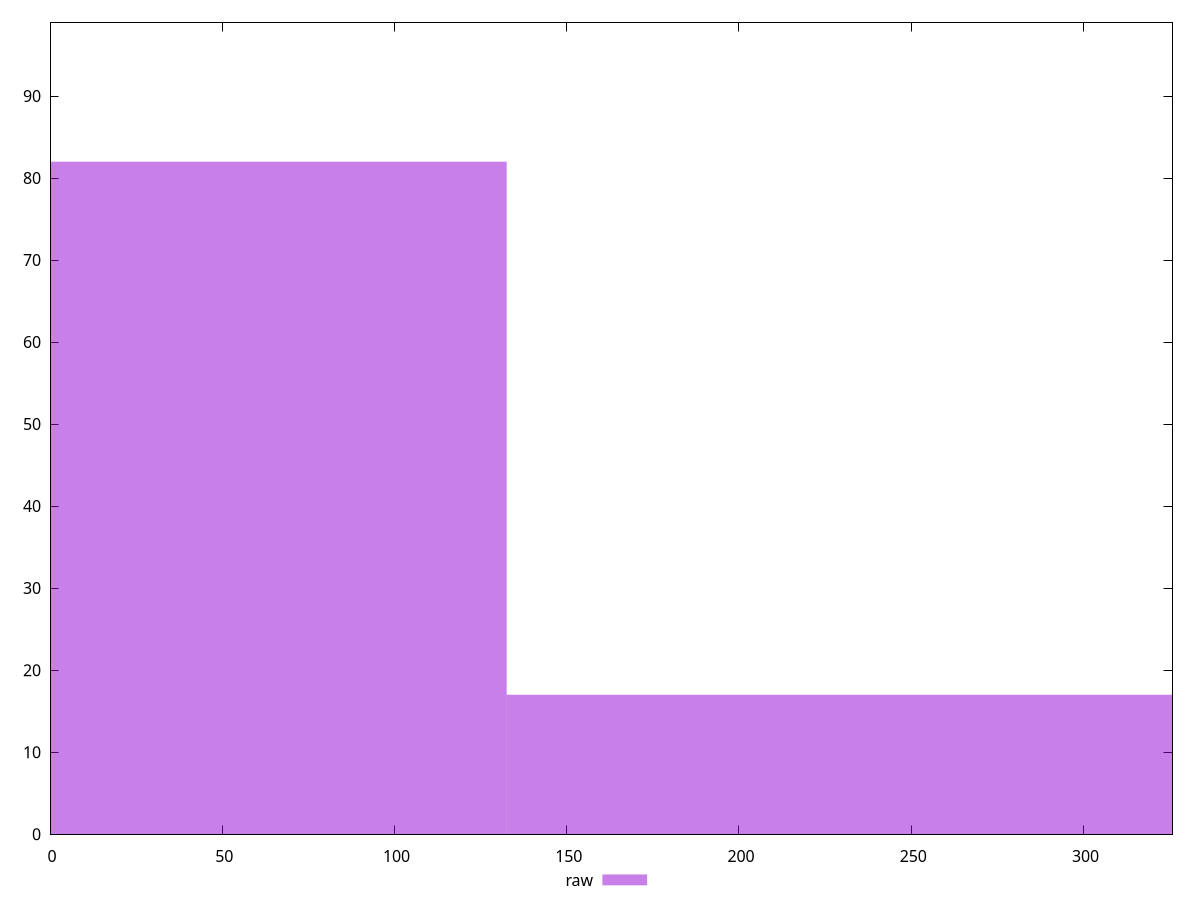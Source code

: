 reset

$raw <<EOF
0 82
265.1573023772732 17
EOF

set key outside below
set boxwidth 265.1573023772732
set xrange [0:325.866]
set yrange [0:99]
set trange [0:99]
set style fill transparent solid 0.5 noborder
set terminal svg size 640, 490 enhanced background rgb 'white'
set output "report/report_00029_2021-02-24T13-36-40.390Z/uses-rel-preconnect/samples/card/raw/histogram.svg"

plot $raw title "raw" with boxes

reset
